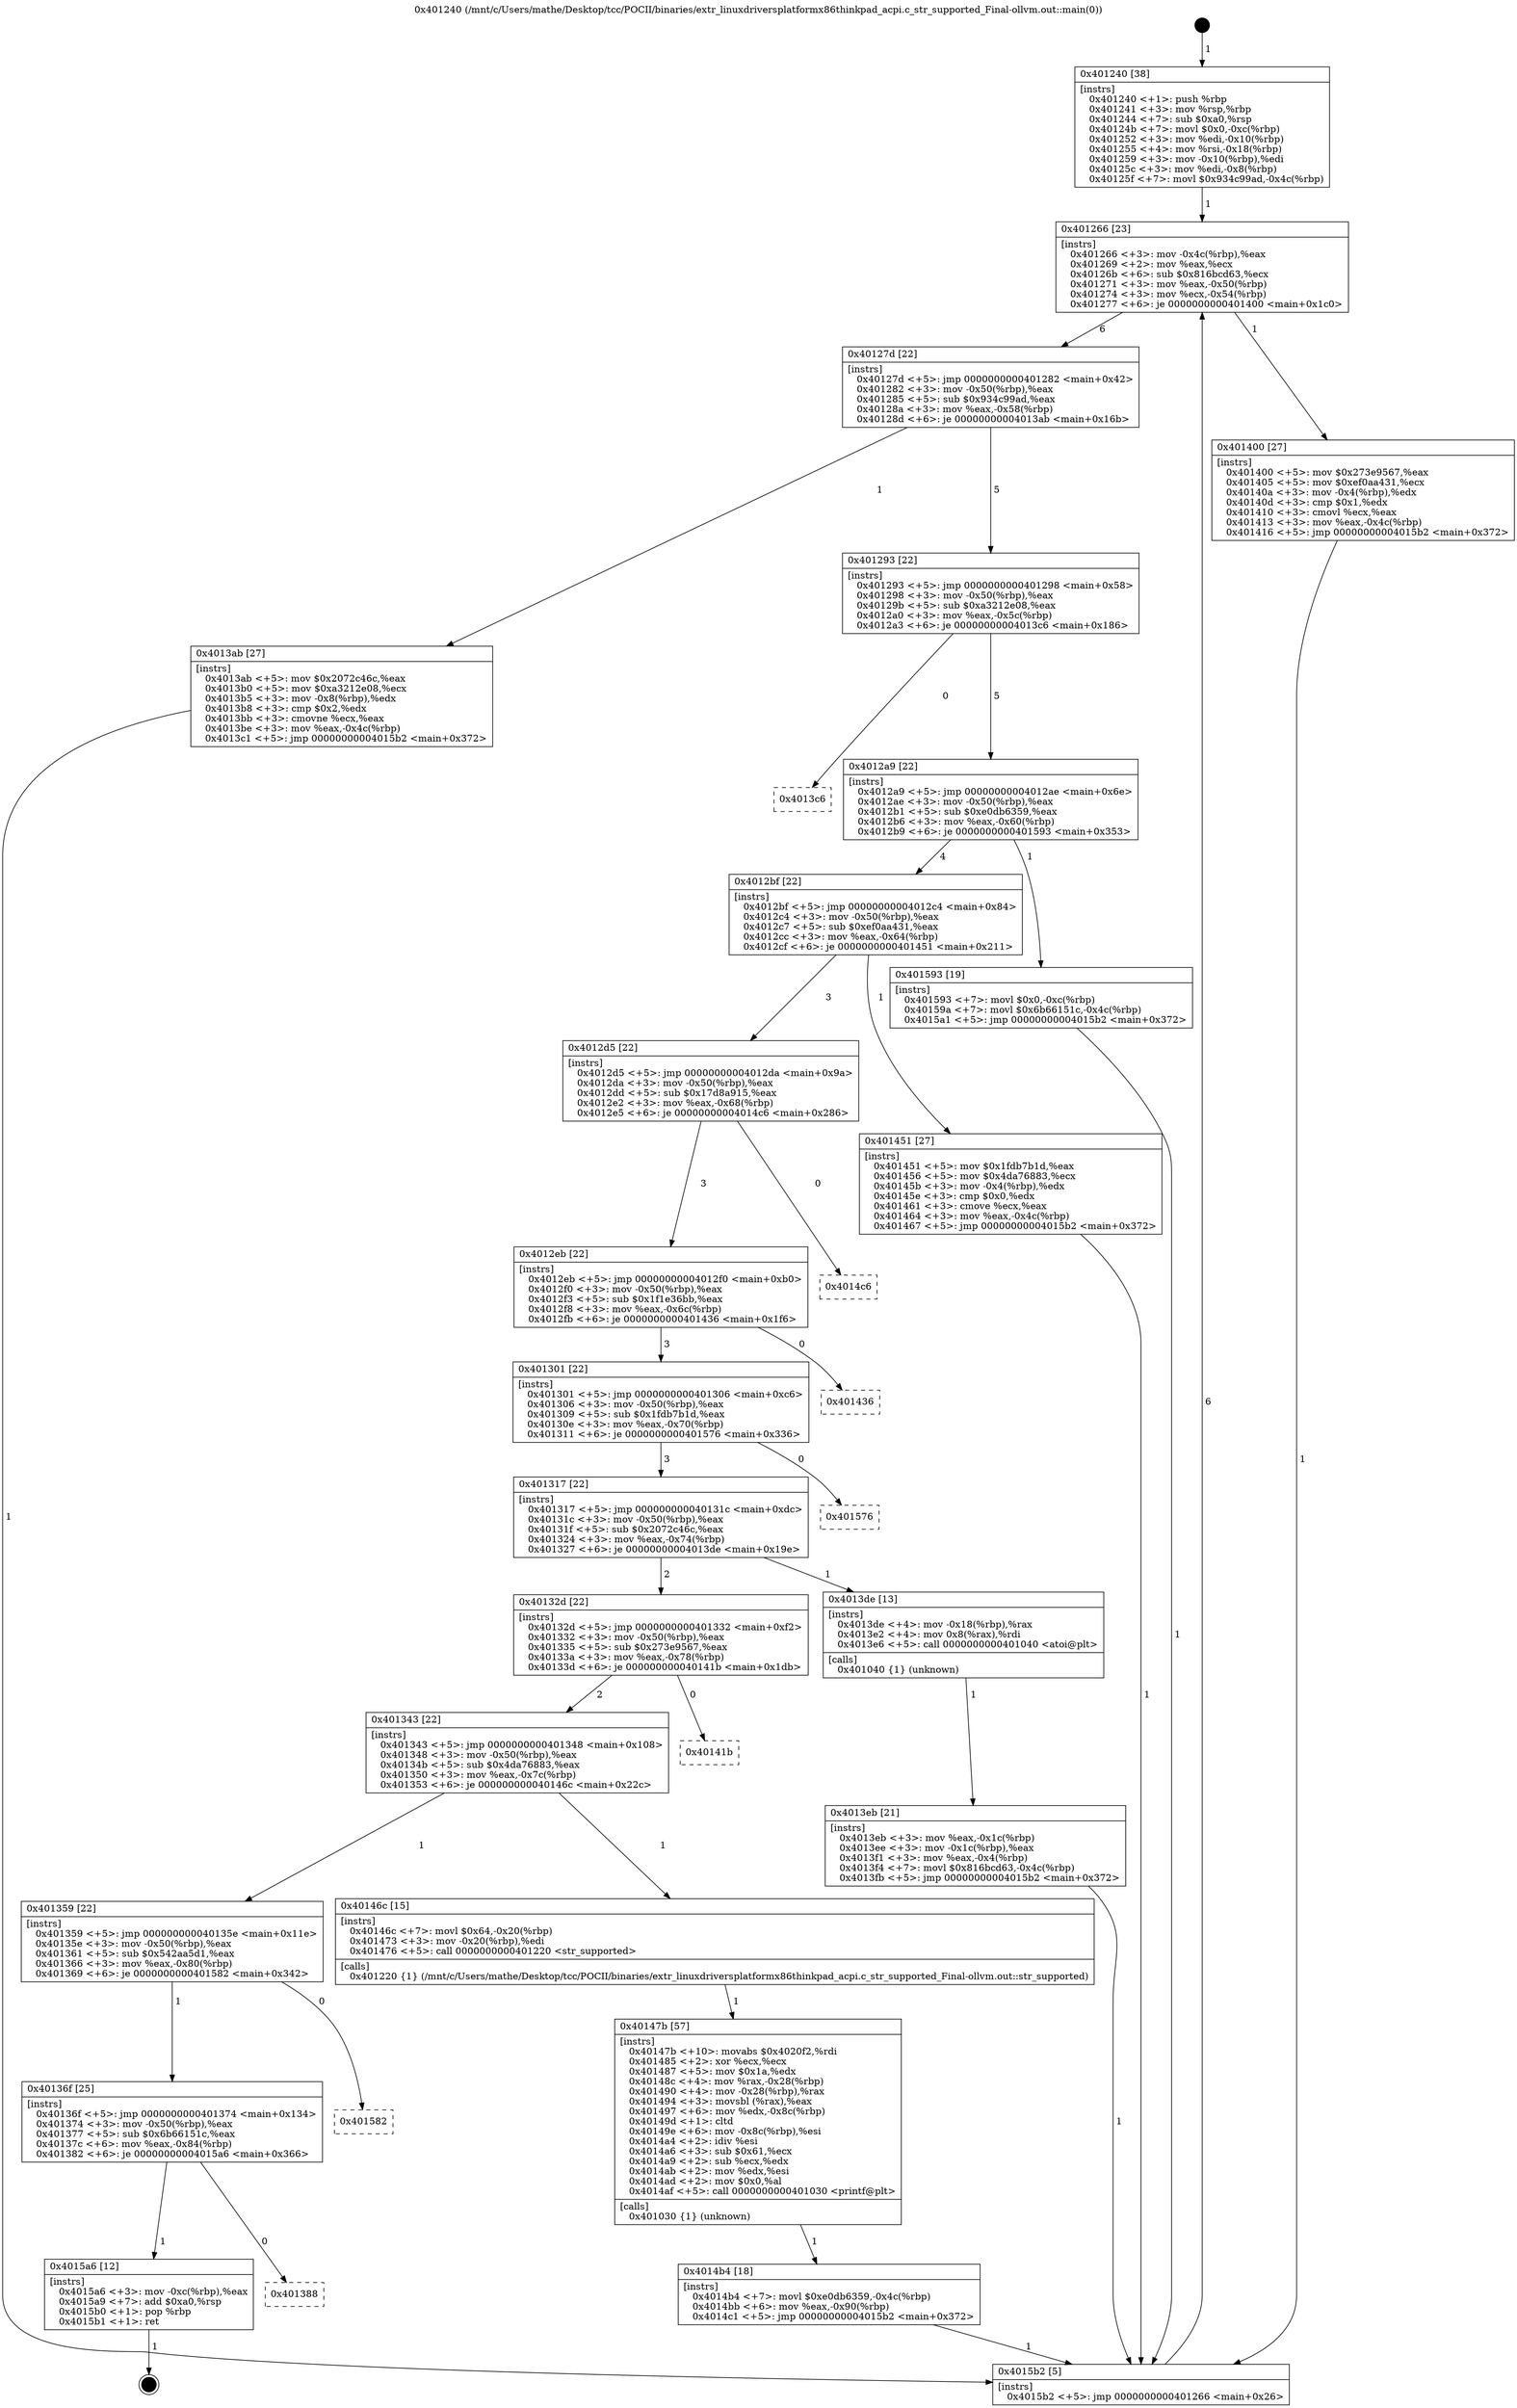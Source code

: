 digraph "0x401240" {
  label = "0x401240 (/mnt/c/Users/mathe/Desktop/tcc/POCII/binaries/extr_linuxdriversplatformx86thinkpad_acpi.c_str_supported_Final-ollvm.out::main(0))"
  labelloc = "t"
  node[shape=record]

  Entry [label="",width=0.3,height=0.3,shape=circle,fillcolor=black,style=filled]
  "0x401266" [label="{
     0x401266 [23]\l
     | [instrs]\l
     &nbsp;&nbsp;0x401266 \<+3\>: mov -0x4c(%rbp),%eax\l
     &nbsp;&nbsp;0x401269 \<+2\>: mov %eax,%ecx\l
     &nbsp;&nbsp;0x40126b \<+6\>: sub $0x816bcd63,%ecx\l
     &nbsp;&nbsp;0x401271 \<+3\>: mov %eax,-0x50(%rbp)\l
     &nbsp;&nbsp;0x401274 \<+3\>: mov %ecx,-0x54(%rbp)\l
     &nbsp;&nbsp;0x401277 \<+6\>: je 0000000000401400 \<main+0x1c0\>\l
  }"]
  "0x401400" [label="{
     0x401400 [27]\l
     | [instrs]\l
     &nbsp;&nbsp;0x401400 \<+5\>: mov $0x273e9567,%eax\l
     &nbsp;&nbsp;0x401405 \<+5\>: mov $0xef0aa431,%ecx\l
     &nbsp;&nbsp;0x40140a \<+3\>: mov -0x4(%rbp),%edx\l
     &nbsp;&nbsp;0x40140d \<+3\>: cmp $0x1,%edx\l
     &nbsp;&nbsp;0x401410 \<+3\>: cmovl %ecx,%eax\l
     &nbsp;&nbsp;0x401413 \<+3\>: mov %eax,-0x4c(%rbp)\l
     &nbsp;&nbsp;0x401416 \<+5\>: jmp 00000000004015b2 \<main+0x372\>\l
  }"]
  "0x40127d" [label="{
     0x40127d [22]\l
     | [instrs]\l
     &nbsp;&nbsp;0x40127d \<+5\>: jmp 0000000000401282 \<main+0x42\>\l
     &nbsp;&nbsp;0x401282 \<+3\>: mov -0x50(%rbp),%eax\l
     &nbsp;&nbsp;0x401285 \<+5\>: sub $0x934c99ad,%eax\l
     &nbsp;&nbsp;0x40128a \<+3\>: mov %eax,-0x58(%rbp)\l
     &nbsp;&nbsp;0x40128d \<+6\>: je 00000000004013ab \<main+0x16b\>\l
  }"]
  Exit [label="",width=0.3,height=0.3,shape=circle,fillcolor=black,style=filled,peripheries=2]
  "0x4013ab" [label="{
     0x4013ab [27]\l
     | [instrs]\l
     &nbsp;&nbsp;0x4013ab \<+5\>: mov $0x2072c46c,%eax\l
     &nbsp;&nbsp;0x4013b0 \<+5\>: mov $0xa3212e08,%ecx\l
     &nbsp;&nbsp;0x4013b5 \<+3\>: mov -0x8(%rbp),%edx\l
     &nbsp;&nbsp;0x4013b8 \<+3\>: cmp $0x2,%edx\l
     &nbsp;&nbsp;0x4013bb \<+3\>: cmovne %ecx,%eax\l
     &nbsp;&nbsp;0x4013be \<+3\>: mov %eax,-0x4c(%rbp)\l
     &nbsp;&nbsp;0x4013c1 \<+5\>: jmp 00000000004015b2 \<main+0x372\>\l
  }"]
  "0x401293" [label="{
     0x401293 [22]\l
     | [instrs]\l
     &nbsp;&nbsp;0x401293 \<+5\>: jmp 0000000000401298 \<main+0x58\>\l
     &nbsp;&nbsp;0x401298 \<+3\>: mov -0x50(%rbp),%eax\l
     &nbsp;&nbsp;0x40129b \<+5\>: sub $0xa3212e08,%eax\l
     &nbsp;&nbsp;0x4012a0 \<+3\>: mov %eax,-0x5c(%rbp)\l
     &nbsp;&nbsp;0x4012a3 \<+6\>: je 00000000004013c6 \<main+0x186\>\l
  }"]
  "0x4015b2" [label="{
     0x4015b2 [5]\l
     | [instrs]\l
     &nbsp;&nbsp;0x4015b2 \<+5\>: jmp 0000000000401266 \<main+0x26\>\l
  }"]
  "0x401240" [label="{
     0x401240 [38]\l
     | [instrs]\l
     &nbsp;&nbsp;0x401240 \<+1\>: push %rbp\l
     &nbsp;&nbsp;0x401241 \<+3\>: mov %rsp,%rbp\l
     &nbsp;&nbsp;0x401244 \<+7\>: sub $0xa0,%rsp\l
     &nbsp;&nbsp;0x40124b \<+7\>: movl $0x0,-0xc(%rbp)\l
     &nbsp;&nbsp;0x401252 \<+3\>: mov %edi,-0x10(%rbp)\l
     &nbsp;&nbsp;0x401255 \<+4\>: mov %rsi,-0x18(%rbp)\l
     &nbsp;&nbsp;0x401259 \<+3\>: mov -0x10(%rbp),%edi\l
     &nbsp;&nbsp;0x40125c \<+3\>: mov %edi,-0x8(%rbp)\l
     &nbsp;&nbsp;0x40125f \<+7\>: movl $0x934c99ad,-0x4c(%rbp)\l
  }"]
  "0x401388" [label="{
     0x401388\l
  }", style=dashed]
  "0x4013c6" [label="{
     0x4013c6\l
  }", style=dashed]
  "0x4012a9" [label="{
     0x4012a9 [22]\l
     | [instrs]\l
     &nbsp;&nbsp;0x4012a9 \<+5\>: jmp 00000000004012ae \<main+0x6e\>\l
     &nbsp;&nbsp;0x4012ae \<+3\>: mov -0x50(%rbp),%eax\l
     &nbsp;&nbsp;0x4012b1 \<+5\>: sub $0xe0db6359,%eax\l
     &nbsp;&nbsp;0x4012b6 \<+3\>: mov %eax,-0x60(%rbp)\l
     &nbsp;&nbsp;0x4012b9 \<+6\>: je 0000000000401593 \<main+0x353\>\l
  }"]
  "0x4015a6" [label="{
     0x4015a6 [12]\l
     | [instrs]\l
     &nbsp;&nbsp;0x4015a6 \<+3\>: mov -0xc(%rbp),%eax\l
     &nbsp;&nbsp;0x4015a9 \<+7\>: add $0xa0,%rsp\l
     &nbsp;&nbsp;0x4015b0 \<+1\>: pop %rbp\l
     &nbsp;&nbsp;0x4015b1 \<+1\>: ret\l
  }"]
  "0x401593" [label="{
     0x401593 [19]\l
     | [instrs]\l
     &nbsp;&nbsp;0x401593 \<+7\>: movl $0x0,-0xc(%rbp)\l
     &nbsp;&nbsp;0x40159a \<+7\>: movl $0x6b66151c,-0x4c(%rbp)\l
     &nbsp;&nbsp;0x4015a1 \<+5\>: jmp 00000000004015b2 \<main+0x372\>\l
  }"]
  "0x4012bf" [label="{
     0x4012bf [22]\l
     | [instrs]\l
     &nbsp;&nbsp;0x4012bf \<+5\>: jmp 00000000004012c4 \<main+0x84\>\l
     &nbsp;&nbsp;0x4012c4 \<+3\>: mov -0x50(%rbp),%eax\l
     &nbsp;&nbsp;0x4012c7 \<+5\>: sub $0xef0aa431,%eax\l
     &nbsp;&nbsp;0x4012cc \<+3\>: mov %eax,-0x64(%rbp)\l
     &nbsp;&nbsp;0x4012cf \<+6\>: je 0000000000401451 \<main+0x211\>\l
  }"]
  "0x40136f" [label="{
     0x40136f [25]\l
     | [instrs]\l
     &nbsp;&nbsp;0x40136f \<+5\>: jmp 0000000000401374 \<main+0x134\>\l
     &nbsp;&nbsp;0x401374 \<+3\>: mov -0x50(%rbp),%eax\l
     &nbsp;&nbsp;0x401377 \<+5\>: sub $0x6b66151c,%eax\l
     &nbsp;&nbsp;0x40137c \<+6\>: mov %eax,-0x84(%rbp)\l
     &nbsp;&nbsp;0x401382 \<+6\>: je 00000000004015a6 \<main+0x366\>\l
  }"]
  "0x401451" [label="{
     0x401451 [27]\l
     | [instrs]\l
     &nbsp;&nbsp;0x401451 \<+5\>: mov $0x1fdb7b1d,%eax\l
     &nbsp;&nbsp;0x401456 \<+5\>: mov $0x4da76883,%ecx\l
     &nbsp;&nbsp;0x40145b \<+3\>: mov -0x4(%rbp),%edx\l
     &nbsp;&nbsp;0x40145e \<+3\>: cmp $0x0,%edx\l
     &nbsp;&nbsp;0x401461 \<+3\>: cmove %ecx,%eax\l
     &nbsp;&nbsp;0x401464 \<+3\>: mov %eax,-0x4c(%rbp)\l
     &nbsp;&nbsp;0x401467 \<+5\>: jmp 00000000004015b2 \<main+0x372\>\l
  }"]
  "0x4012d5" [label="{
     0x4012d5 [22]\l
     | [instrs]\l
     &nbsp;&nbsp;0x4012d5 \<+5\>: jmp 00000000004012da \<main+0x9a\>\l
     &nbsp;&nbsp;0x4012da \<+3\>: mov -0x50(%rbp),%eax\l
     &nbsp;&nbsp;0x4012dd \<+5\>: sub $0x17d8a915,%eax\l
     &nbsp;&nbsp;0x4012e2 \<+3\>: mov %eax,-0x68(%rbp)\l
     &nbsp;&nbsp;0x4012e5 \<+6\>: je 00000000004014c6 \<main+0x286\>\l
  }"]
  "0x401582" [label="{
     0x401582\l
  }", style=dashed]
  "0x4014c6" [label="{
     0x4014c6\l
  }", style=dashed]
  "0x4012eb" [label="{
     0x4012eb [22]\l
     | [instrs]\l
     &nbsp;&nbsp;0x4012eb \<+5\>: jmp 00000000004012f0 \<main+0xb0\>\l
     &nbsp;&nbsp;0x4012f0 \<+3\>: mov -0x50(%rbp),%eax\l
     &nbsp;&nbsp;0x4012f3 \<+5\>: sub $0x1f1e36bb,%eax\l
     &nbsp;&nbsp;0x4012f8 \<+3\>: mov %eax,-0x6c(%rbp)\l
     &nbsp;&nbsp;0x4012fb \<+6\>: je 0000000000401436 \<main+0x1f6\>\l
  }"]
  "0x4014b4" [label="{
     0x4014b4 [18]\l
     | [instrs]\l
     &nbsp;&nbsp;0x4014b4 \<+7\>: movl $0xe0db6359,-0x4c(%rbp)\l
     &nbsp;&nbsp;0x4014bb \<+6\>: mov %eax,-0x90(%rbp)\l
     &nbsp;&nbsp;0x4014c1 \<+5\>: jmp 00000000004015b2 \<main+0x372\>\l
  }"]
  "0x401436" [label="{
     0x401436\l
  }", style=dashed]
  "0x401301" [label="{
     0x401301 [22]\l
     | [instrs]\l
     &nbsp;&nbsp;0x401301 \<+5\>: jmp 0000000000401306 \<main+0xc6\>\l
     &nbsp;&nbsp;0x401306 \<+3\>: mov -0x50(%rbp),%eax\l
     &nbsp;&nbsp;0x401309 \<+5\>: sub $0x1fdb7b1d,%eax\l
     &nbsp;&nbsp;0x40130e \<+3\>: mov %eax,-0x70(%rbp)\l
     &nbsp;&nbsp;0x401311 \<+6\>: je 0000000000401576 \<main+0x336\>\l
  }"]
  "0x40147b" [label="{
     0x40147b [57]\l
     | [instrs]\l
     &nbsp;&nbsp;0x40147b \<+10\>: movabs $0x4020f2,%rdi\l
     &nbsp;&nbsp;0x401485 \<+2\>: xor %ecx,%ecx\l
     &nbsp;&nbsp;0x401487 \<+5\>: mov $0x1a,%edx\l
     &nbsp;&nbsp;0x40148c \<+4\>: mov %rax,-0x28(%rbp)\l
     &nbsp;&nbsp;0x401490 \<+4\>: mov -0x28(%rbp),%rax\l
     &nbsp;&nbsp;0x401494 \<+3\>: movsbl (%rax),%eax\l
     &nbsp;&nbsp;0x401497 \<+6\>: mov %edx,-0x8c(%rbp)\l
     &nbsp;&nbsp;0x40149d \<+1\>: cltd\l
     &nbsp;&nbsp;0x40149e \<+6\>: mov -0x8c(%rbp),%esi\l
     &nbsp;&nbsp;0x4014a4 \<+2\>: idiv %esi\l
     &nbsp;&nbsp;0x4014a6 \<+3\>: sub $0x61,%ecx\l
     &nbsp;&nbsp;0x4014a9 \<+2\>: sub %ecx,%edx\l
     &nbsp;&nbsp;0x4014ab \<+2\>: mov %edx,%esi\l
     &nbsp;&nbsp;0x4014ad \<+2\>: mov $0x0,%al\l
     &nbsp;&nbsp;0x4014af \<+5\>: call 0000000000401030 \<printf@plt\>\l
     | [calls]\l
     &nbsp;&nbsp;0x401030 \{1\} (unknown)\l
  }"]
  "0x401576" [label="{
     0x401576\l
  }", style=dashed]
  "0x401317" [label="{
     0x401317 [22]\l
     | [instrs]\l
     &nbsp;&nbsp;0x401317 \<+5\>: jmp 000000000040131c \<main+0xdc\>\l
     &nbsp;&nbsp;0x40131c \<+3\>: mov -0x50(%rbp),%eax\l
     &nbsp;&nbsp;0x40131f \<+5\>: sub $0x2072c46c,%eax\l
     &nbsp;&nbsp;0x401324 \<+3\>: mov %eax,-0x74(%rbp)\l
     &nbsp;&nbsp;0x401327 \<+6\>: je 00000000004013de \<main+0x19e\>\l
  }"]
  "0x401359" [label="{
     0x401359 [22]\l
     | [instrs]\l
     &nbsp;&nbsp;0x401359 \<+5\>: jmp 000000000040135e \<main+0x11e\>\l
     &nbsp;&nbsp;0x40135e \<+3\>: mov -0x50(%rbp),%eax\l
     &nbsp;&nbsp;0x401361 \<+5\>: sub $0x542aa5d1,%eax\l
     &nbsp;&nbsp;0x401366 \<+3\>: mov %eax,-0x80(%rbp)\l
     &nbsp;&nbsp;0x401369 \<+6\>: je 0000000000401582 \<main+0x342\>\l
  }"]
  "0x4013de" [label="{
     0x4013de [13]\l
     | [instrs]\l
     &nbsp;&nbsp;0x4013de \<+4\>: mov -0x18(%rbp),%rax\l
     &nbsp;&nbsp;0x4013e2 \<+4\>: mov 0x8(%rax),%rdi\l
     &nbsp;&nbsp;0x4013e6 \<+5\>: call 0000000000401040 \<atoi@plt\>\l
     | [calls]\l
     &nbsp;&nbsp;0x401040 \{1\} (unknown)\l
  }"]
  "0x40132d" [label="{
     0x40132d [22]\l
     | [instrs]\l
     &nbsp;&nbsp;0x40132d \<+5\>: jmp 0000000000401332 \<main+0xf2\>\l
     &nbsp;&nbsp;0x401332 \<+3\>: mov -0x50(%rbp),%eax\l
     &nbsp;&nbsp;0x401335 \<+5\>: sub $0x273e9567,%eax\l
     &nbsp;&nbsp;0x40133a \<+3\>: mov %eax,-0x78(%rbp)\l
     &nbsp;&nbsp;0x40133d \<+6\>: je 000000000040141b \<main+0x1db\>\l
  }"]
  "0x4013eb" [label="{
     0x4013eb [21]\l
     | [instrs]\l
     &nbsp;&nbsp;0x4013eb \<+3\>: mov %eax,-0x1c(%rbp)\l
     &nbsp;&nbsp;0x4013ee \<+3\>: mov -0x1c(%rbp),%eax\l
     &nbsp;&nbsp;0x4013f1 \<+3\>: mov %eax,-0x4(%rbp)\l
     &nbsp;&nbsp;0x4013f4 \<+7\>: movl $0x816bcd63,-0x4c(%rbp)\l
     &nbsp;&nbsp;0x4013fb \<+5\>: jmp 00000000004015b2 \<main+0x372\>\l
  }"]
  "0x40146c" [label="{
     0x40146c [15]\l
     | [instrs]\l
     &nbsp;&nbsp;0x40146c \<+7\>: movl $0x64,-0x20(%rbp)\l
     &nbsp;&nbsp;0x401473 \<+3\>: mov -0x20(%rbp),%edi\l
     &nbsp;&nbsp;0x401476 \<+5\>: call 0000000000401220 \<str_supported\>\l
     | [calls]\l
     &nbsp;&nbsp;0x401220 \{1\} (/mnt/c/Users/mathe/Desktop/tcc/POCII/binaries/extr_linuxdriversplatformx86thinkpad_acpi.c_str_supported_Final-ollvm.out::str_supported)\l
  }"]
  "0x40141b" [label="{
     0x40141b\l
  }", style=dashed]
  "0x401343" [label="{
     0x401343 [22]\l
     | [instrs]\l
     &nbsp;&nbsp;0x401343 \<+5\>: jmp 0000000000401348 \<main+0x108\>\l
     &nbsp;&nbsp;0x401348 \<+3\>: mov -0x50(%rbp),%eax\l
     &nbsp;&nbsp;0x40134b \<+5\>: sub $0x4da76883,%eax\l
     &nbsp;&nbsp;0x401350 \<+3\>: mov %eax,-0x7c(%rbp)\l
     &nbsp;&nbsp;0x401353 \<+6\>: je 000000000040146c \<main+0x22c\>\l
  }"]
  Entry -> "0x401240" [label=" 1"]
  "0x401266" -> "0x401400" [label=" 1"]
  "0x401266" -> "0x40127d" [label=" 6"]
  "0x4015a6" -> Exit [label=" 1"]
  "0x40127d" -> "0x4013ab" [label=" 1"]
  "0x40127d" -> "0x401293" [label=" 5"]
  "0x4013ab" -> "0x4015b2" [label=" 1"]
  "0x401240" -> "0x401266" [label=" 1"]
  "0x4015b2" -> "0x401266" [label=" 6"]
  "0x40136f" -> "0x401388" [label=" 0"]
  "0x401293" -> "0x4013c6" [label=" 0"]
  "0x401293" -> "0x4012a9" [label=" 5"]
  "0x40136f" -> "0x4015a6" [label=" 1"]
  "0x4012a9" -> "0x401593" [label=" 1"]
  "0x4012a9" -> "0x4012bf" [label=" 4"]
  "0x401359" -> "0x40136f" [label=" 1"]
  "0x4012bf" -> "0x401451" [label=" 1"]
  "0x4012bf" -> "0x4012d5" [label=" 3"]
  "0x401359" -> "0x401582" [label=" 0"]
  "0x4012d5" -> "0x4014c6" [label=" 0"]
  "0x4012d5" -> "0x4012eb" [label=" 3"]
  "0x401593" -> "0x4015b2" [label=" 1"]
  "0x4012eb" -> "0x401436" [label=" 0"]
  "0x4012eb" -> "0x401301" [label=" 3"]
  "0x4014b4" -> "0x4015b2" [label=" 1"]
  "0x401301" -> "0x401576" [label=" 0"]
  "0x401301" -> "0x401317" [label=" 3"]
  "0x40147b" -> "0x4014b4" [label=" 1"]
  "0x401317" -> "0x4013de" [label=" 1"]
  "0x401317" -> "0x40132d" [label=" 2"]
  "0x4013de" -> "0x4013eb" [label=" 1"]
  "0x4013eb" -> "0x4015b2" [label=" 1"]
  "0x401400" -> "0x4015b2" [label=" 1"]
  "0x401451" -> "0x4015b2" [label=" 1"]
  "0x40146c" -> "0x40147b" [label=" 1"]
  "0x40132d" -> "0x40141b" [label=" 0"]
  "0x40132d" -> "0x401343" [label=" 2"]
  "0x401343" -> "0x401359" [label=" 1"]
  "0x401343" -> "0x40146c" [label=" 1"]
}

